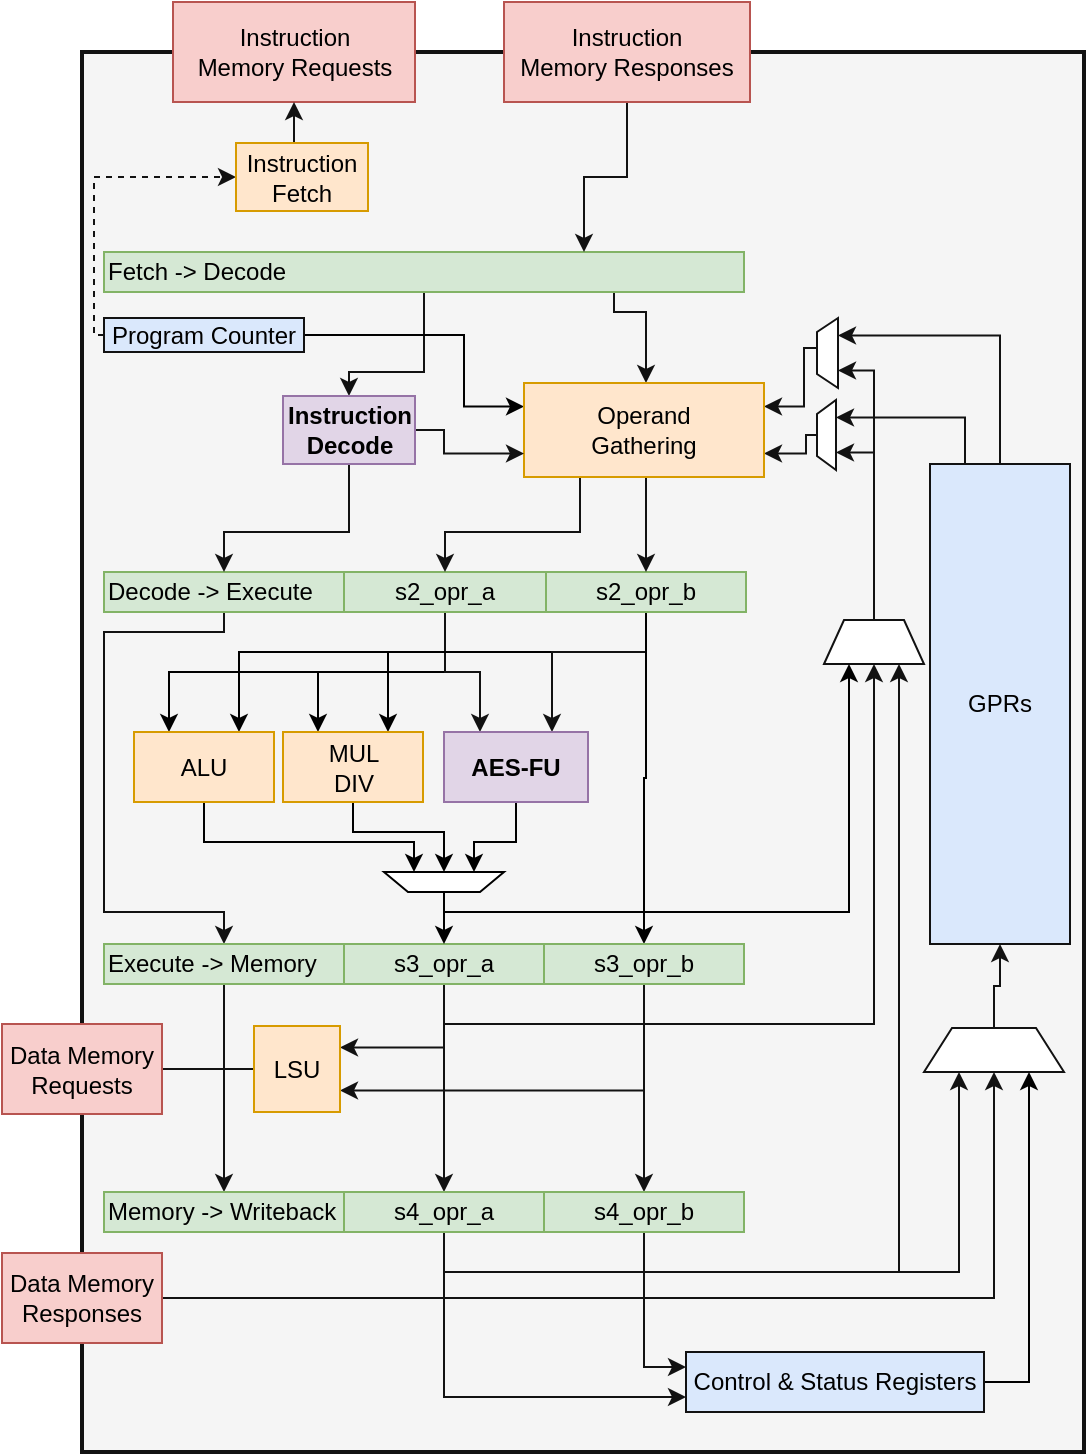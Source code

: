<mxfile version="12.9.3" type="device"><diagram id="CZHQUkZ-xj0VN-0JZ2uL" name="Page-1"><mxGraphModel dx="1422" dy="852" grid="1" gridSize="10" guides="1" tooltips="1" connect="1" arrows="1" fold="1" page="1" pageScale="1" pageWidth="1200" pageHeight="800" math="0" shadow="0"><root><mxCell id="0"/><mxCell id="1" parent="0"/><mxCell id="GCxj3VuQhJiGmiso9Ffn-92" value="" style="rounded=0;whiteSpace=wrap;html=1;strokeWidth=2;fillColor=#f5f5f5;align=left;strokeColor=#121212;fontColor=#333333;" parent="1" vertex="1"><mxGeometry x="129" y="60" width="501" height="700" as="geometry"/></mxCell><mxCell id="Piux-28Qpcoe-0dW6Mhu-33" style="edgeStyle=orthogonalEdgeStyle;rounded=0;orthogonalLoop=1;jettySize=auto;html=1;exitX=0.75;exitY=1;exitDx=0;exitDy=0;strokeColor=#121212;" parent="1" source="GCxj3VuQhJiGmiso9Ffn-1" target="Piux-28Qpcoe-0dW6Mhu-32" edge="1"><mxGeometry relative="1" as="geometry"><Array as="points"><mxPoint x="395" y="190"/><mxPoint x="411" y="190"/></Array></mxGeometry></mxCell><mxCell id="Piux-28Qpcoe-0dW6Mhu-42" style="edgeStyle=orthogonalEdgeStyle;rounded=0;orthogonalLoop=1;jettySize=auto;html=1;exitX=0.5;exitY=1;exitDx=0;exitDy=0;entryX=0.5;entryY=0;entryDx=0;entryDy=0;strokeColor=#121212;" parent="1" source="GCxj3VuQhJiGmiso9Ffn-1" target="Piux-28Qpcoe-0dW6Mhu-41" edge="1"><mxGeometry relative="1" as="geometry"><Array as="points"><mxPoint x="300" y="220"/><mxPoint x="263" y="220"/></Array></mxGeometry></mxCell><mxCell id="GCxj3VuQhJiGmiso9Ffn-1" value="Fetch -&amp;gt; Decode" style="rounded=0;whiteSpace=wrap;html=1;align=left;strokeColor=#82b366;fillColor=#d5e8d4;" parent="1" vertex="1"><mxGeometry x="140" y="160" width="320" height="20" as="geometry"/></mxCell><mxCell id="GCxj3VuQhJiGmiso9Ffn-59" style="edgeStyle=orthogonalEdgeStyle;rounded=0;orthogonalLoop=1;jettySize=auto;html=1;exitX=0.5;exitY=1;exitDx=0;exitDy=0;strokeColor=#121212;entryX=0.5;entryY=0;entryDx=0;entryDy=0;" parent="1" source="GCxj3VuQhJiGmiso9Ffn-2" target="GCxj3VuQhJiGmiso9Ffn-6" edge="1"><mxGeometry relative="1" as="geometry"><Array as="points"><mxPoint x="200" y="350"/><mxPoint x="140" y="350"/><mxPoint x="140" y="490"/><mxPoint x="200" y="490"/></Array></mxGeometry></mxCell><mxCell id="GCxj3VuQhJiGmiso9Ffn-2" value="Decode -&amp;gt; Execute" style="rounded=0;whiteSpace=wrap;html=1;align=left;strokeColor=#82b366;fillColor=#d5e8d4;" parent="1" vertex="1"><mxGeometry x="140" y="320" width="120" height="20" as="geometry"/></mxCell><mxCell id="YfznpI85A1KDoNZVapHy-4" style="edgeStyle=orthogonalEdgeStyle;rounded=0;orthogonalLoop=1;jettySize=auto;html=1;exitX=0.5;exitY=1;exitDx=0;exitDy=0;entryX=0.25;entryY=0;entryDx=0;entryDy=0;" parent="1" source="GCxj3VuQhJiGmiso9Ffn-3" target="Piux-28Qpcoe-0dW6Mhu-3" edge="1"><mxGeometry relative="1" as="geometry"/></mxCell><mxCell id="YfznpI85A1KDoNZVapHy-5" style="edgeStyle=orthogonalEdgeStyle;rounded=0;orthogonalLoop=1;jettySize=auto;html=1;exitX=0.5;exitY=1;exitDx=0;exitDy=0;entryX=0.25;entryY=0;entryDx=0;entryDy=0;" parent="1" source="GCxj3VuQhJiGmiso9Ffn-3" target="Piux-28Qpcoe-0dW6Mhu-7" edge="1"><mxGeometry relative="1" as="geometry"/></mxCell><mxCell id="YfznpI85A1KDoNZVapHy-6" style="edgeStyle=orthogonalEdgeStyle;rounded=0;orthogonalLoop=1;jettySize=auto;html=1;exitX=0.5;exitY=1;exitDx=0;exitDy=0;entryX=0.25;entryY=0;entryDx=0;entryDy=0;fillColor=#f8cecc;strokeColor=#121212;" parent="1" source="GCxj3VuQhJiGmiso9Ffn-3" target="Piux-28Qpcoe-0dW6Mhu-4" edge="1"><mxGeometry relative="1" as="geometry"/></mxCell><mxCell id="GCxj3VuQhJiGmiso9Ffn-3" value="s2_opr_a" style="rounded=0;whiteSpace=wrap;html=1;strokeColor=#82b366;fillColor=#d5e8d4;" parent="1" vertex="1"><mxGeometry x="260" y="320" width="101" height="20" as="geometry"/></mxCell><mxCell id="YfznpI85A1KDoNZVapHy-7" style="edgeStyle=orthogonalEdgeStyle;rounded=0;orthogonalLoop=1;jettySize=auto;html=1;exitX=0.5;exitY=1;exitDx=0;exitDy=0;entryX=0.75;entryY=0;entryDx=0;entryDy=0;" parent="1" source="GCxj3VuQhJiGmiso9Ffn-4" target="Piux-28Qpcoe-0dW6Mhu-3" edge="1"><mxGeometry relative="1" as="geometry"><Array as="points"><mxPoint x="411" y="360"/><mxPoint x="208" y="360"/></Array></mxGeometry></mxCell><mxCell id="YfznpI85A1KDoNZVapHy-8" style="edgeStyle=orthogonalEdgeStyle;rounded=0;orthogonalLoop=1;jettySize=auto;html=1;exitX=0.5;exitY=1;exitDx=0;exitDy=0;entryX=0.75;entryY=0;entryDx=0;entryDy=0;" parent="1" source="GCxj3VuQhJiGmiso9Ffn-4" target="Piux-28Qpcoe-0dW6Mhu-7" edge="1"><mxGeometry relative="1" as="geometry"><Array as="points"><mxPoint x="411" y="360"/><mxPoint x="282" y="360"/></Array></mxGeometry></mxCell><mxCell id="YfznpI85A1KDoNZVapHy-9" style="edgeStyle=orthogonalEdgeStyle;rounded=0;orthogonalLoop=1;jettySize=auto;html=1;exitX=0.5;exitY=1;exitDx=0;exitDy=0;entryX=0.75;entryY=0;entryDx=0;entryDy=0;fillColor=#f8cecc;strokeColor=#121212;" parent="1" source="GCxj3VuQhJiGmiso9Ffn-4" target="Piux-28Qpcoe-0dW6Mhu-4" edge="1"><mxGeometry relative="1" as="geometry"><Array as="points"><mxPoint x="411" y="360"/><mxPoint x="364" y="360"/></Array></mxGeometry></mxCell><mxCell id="YfznpI85A1KDoNZVapHy-21" style="edgeStyle=orthogonalEdgeStyle;rounded=0;orthogonalLoop=1;jettySize=auto;html=1;exitX=0.5;exitY=1;exitDx=0;exitDy=0;entryX=0.5;entryY=0;entryDx=0;entryDy=0;" parent="1" source="GCxj3VuQhJiGmiso9Ffn-4" target="GCxj3VuQhJiGmiso9Ffn-8" edge="1"><mxGeometry relative="1" as="geometry"><mxPoint x="425" y="470" as="targetPoint"/></mxGeometry></mxCell><mxCell id="GCxj3VuQhJiGmiso9Ffn-4" value="s2_opr_b" style="rounded=0;whiteSpace=wrap;html=1;strokeColor=#82b366;fillColor=#d5e8d4;" parent="1" vertex="1"><mxGeometry x="361" y="320" width="100" height="20" as="geometry"/></mxCell><mxCell id="GCxj3VuQhJiGmiso9Ffn-60" style="edgeStyle=orthogonalEdgeStyle;rounded=0;orthogonalLoop=1;jettySize=auto;html=1;exitX=0.5;exitY=1;exitDx=0;exitDy=0;entryX=0.5;entryY=0;entryDx=0;entryDy=0;strokeColor=#121212;" parent="1" source="GCxj3VuQhJiGmiso9Ffn-6" target="GCxj3VuQhJiGmiso9Ffn-10" edge="1"><mxGeometry relative="1" as="geometry"/></mxCell><mxCell id="GCxj3VuQhJiGmiso9Ffn-6" value="Execute -&amp;gt; Memory" style="rounded=0;whiteSpace=wrap;html=1;align=left;strokeColor=#82b366;fillColor=#d5e8d4;" parent="1" vertex="1"><mxGeometry x="140" y="506" width="120" height="20" as="geometry"/></mxCell><mxCell id="GCxj3VuQhJiGmiso9Ffn-32" style="edgeStyle=orthogonalEdgeStyle;rounded=0;orthogonalLoop=1;jettySize=auto;html=1;exitX=0.5;exitY=1;exitDx=0;exitDy=0;fillColor=#f8cecc;strokeColor=#121212;" parent="1" source="GCxj3VuQhJiGmiso9Ffn-7" target="GCxj3VuQhJiGmiso9Ffn-11" edge="1"><mxGeometry relative="1" as="geometry"/></mxCell><mxCell id="GCxj3VuQhJiGmiso9Ffn-49" style="edgeStyle=orthogonalEdgeStyle;rounded=0;orthogonalLoop=1;jettySize=auto;html=1;exitX=0.5;exitY=1;exitDx=0;exitDy=0;entryX=1;entryY=0.25;entryDx=0;entryDy=0;fillColor=#f8cecc;strokeColor=#121212;" parent="1" source="GCxj3VuQhJiGmiso9Ffn-7" target="GCxj3VuQhJiGmiso9Ffn-34" edge="1"><mxGeometry relative="1" as="geometry"/></mxCell><mxCell id="GCxj3VuQhJiGmiso9Ffn-72" style="edgeStyle=orthogonalEdgeStyle;rounded=0;orthogonalLoop=1;jettySize=auto;html=1;exitX=0.5;exitY=1;exitDx=0;exitDy=0;entryX=0.5;entryY=1;entryDx=0;entryDy=0;fillColor=#f8cecc;strokeColor=#121212;" parent="1" source="GCxj3VuQhJiGmiso9Ffn-7" target="GCxj3VuQhJiGmiso9Ffn-66" edge="1"><mxGeometry relative="1" as="geometry"/></mxCell><mxCell id="GCxj3VuQhJiGmiso9Ffn-7" value="s3_opr_a" style="rounded=0;whiteSpace=wrap;html=1;strokeColor=#82b366;fillColor=#d5e8d4;" parent="1" vertex="1"><mxGeometry x="260" y="506" width="100" height="20" as="geometry"/></mxCell><mxCell id="GCxj3VuQhJiGmiso9Ffn-33" style="edgeStyle=orthogonalEdgeStyle;rounded=0;orthogonalLoop=1;jettySize=auto;html=1;exitX=0.5;exitY=1;exitDx=0;exitDy=0;entryX=0.5;entryY=0;entryDx=0;entryDy=0;strokeColor=#121212;fillColor=#f8cecc;" parent="1" source="GCxj3VuQhJiGmiso9Ffn-8" target="GCxj3VuQhJiGmiso9Ffn-12" edge="1"><mxGeometry relative="1" as="geometry"/></mxCell><mxCell id="GCxj3VuQhJiGmiso9Ffn-50" style="edgeStyle=orthogonalEdgeStyle;rounded=0;orthogonalLoop=1;jettySize=auto;html=1;exitX=0.5;exitY=1;exitDx=0;exitDy=0;entryX=1;entryY=0.75;entryDx=0;entryDy=0;fillColor=#f8cecc;strokeColor=#121212;" parent="1" source="GCxj3VuQhJiGmiso9Ffn-8" target="GCxj3VuQhJiGmiso9Ffn-34" edge="1"><mxGeometry relative="1" as="geometry"/></mxCell><mxCell id="GCxj3VuQhJiGmiso9Ffn-8" value="s3_opr_b" style="rounded=0;whiteSpace=wrap;html=1;strokeColor=#82b366;fillColor=#d5e8d4;" parent="1" vertex="1"><mxGeometry x="360" y="506" width="100" height="20" as="geometry"/></mxCell><mxCell id="GCxj3VuQhJiGmiso9Ffn-10" value="Memory -&amp;gt; Writeback" style="rounded=0;whiteSpace=wrap;html=1;align=left;strokeColor=#82b366;fillColor=#d5e8d4;" parent="1" vertex="1"><mxGeometry x="140" y="630" width="120" height="20" as="geometry"/></mxCell><mxCell id="GCxj3VuQhJiGmiso9Ffn-71" style="edgeStyle=orthogonalEdgeStyle;rounded=0;orthogonalLoop=1;jettySize=auto;html=1;exitX=0.5;exitY=1;exitDx=0;exitDy=0;entryX=0.75;entryY=1;entryDx=0;entryDy=0;fillColor=#f8cecc;strokeColor=#121212;" parent="1" source="GCxj3VuQhJiGmiso9Ffn-11" target="GCxj3VuQhJiGmiso9Ffn-66" edge="1"><mxGeometry relative="1" as="geometry"/></mxCell><mxCell id="GCxj3VuQhJiGmiso9Ffn-87" style="edgeStyle=orthogonalEdgeStyle;rounded=0;orthogonalLoop=1;jettySize=auto;html=1;exitX=0.5;exitY=1;exitDx=0;exitDy=0;entryX=0.25;entryY=1;entryDx=0;entryDy=0;fillColor=#f8cecc;strokeColor=#121212;" parent="1" source="GCxj3VuQhJiGmiso9Ffn-11" target="GCxj3VuQhJiGmiso9Ffn-85" edge="1"><mxGeometry relative="1" as="geometry"><mxPoint x="576.25" y="640" as="targetPoint"/></mxGeometry></mxCell><mxCell id="Piux-28Qpcoe-0dW6Mhu-52" style="edgeStyle=orthogonalEdgeStyle;rounded=0;orthogonalLoop=1;jettySize=auto;html=1;exitX=0.5;exitY=1;exitDx=0;exitDy=0;entryX=0;entryY=0.75;entryDx=0;entryDy=0;strokeColor=#121212;" parent="1" source="GCxj3VuQhJiGmiso9Ffn-11" target="Piux-28Qpcoe-0dW6Mhu-50" edge="1"><mxGeometry relative="1" as="geometry"/></mxCell><mxCell id="GCxj3VuQhJiGmiso9Ffn-11" value="s4_opr_a" style="rounded=0;whiteSpace=wrap;html=1;strokeColor=#82b366;fillColor=#d5e8d4;" parent="1" vertex="1"><mxGeometry x="260" y="630" width="100" height="20" as="geometry"/></mxCell><mxCell id="Piux-28Qpcoe-0dW6Mhu-51" style="edgeStyle=orthogonalEdgeStyle;rounded=0;orthogonalLoop=1;jettySize=auto;html=1;exitX=0.5;exitY=1;exitDx=0;exitDy=0;entryX=0;entryY=0.25;entryDx=0;entryDy=0;strokeColor=#121212;" parent="1" source="GCxj3VuQhJiGmiso9Ffn-12" target="Piux-28Qpcoe-0dW6Mhu-50" edge="1"><mxGeometry relative="1" as="geometry"/></mxCell><mxCell id="GCxj3VuQhJiGmiso9Ffn-12" value="s4_opr_b" style="rounded=0;whiteSpace=wrap;html=1;strokeColor=#82b366;fillColor=#d5e8d4;" parent="1" vertex="1"><mxGeometry x="360" y="630" width="100" height="20" as="geometry"/></mxCell><mxCell id="GCxj3VuQhJiGmiso9Ffn-75" style="edgeStyle=orthogonalEdgeStyle;rounded=0;orthogonalLoop=1;jettySize=auto;html=1;exitX=0.25;exitY=0;exitDx=0;exitDy=0;entryX=0.75;entryY=1;entryDx=0;entryDy=0;fillColor=#f8cecc;strokeColor=#121212;" parent="1" source="GCxj3VuQhJiGmiso9Ffn-19" target="GCxj3VuQhJiGmiso9Ffn-68" edge="1"><mxGeometry relative="1" as="geometry"/></mxCell><mxCell id="GCxj3VuQhJiGmiso9Ffn-76" style="edgeStyle=orthogonalEdgeStyle;rounded=0;orthogonalLoop=1;jettySize=auto;html=1;exitX=0.5;exitY=0;exitDx=0;exitDy=0;entryX=0.75;entryY=1;entryDx=0;entryDy=0;fillColor=#f8cecc;strokeColor=#121212;" parent="1" source="GCxj3VuQhJiGmiso9Ffn-19" target="GCxj3VuQhJiGmiso9Ffn-69" edge="1"><mxGeometry relative="1" as="geometry"/></mxCell><mxCell id="GCxj3VuQhJiGmiso9Ffn-19" value="GPRs" style="rounded=0;whiteSpace=wrap;html=1;align=center;fillColor=#dae8fc;strokeColor=#121212;" parent="1" vertex="1"><mxGeometry x="553.0" y="266" width="70" height="240" as="geometry"/></mxCell><mxCell id="GCxj3VuQhJiGmiso9Ffn-51" style="edgeStyle=orthogonalEdgeStyle;rounded=0;orthogonalLoop=1;jettySize=auto;html=1;entryX=1;entryY=0.5;entryDx=0;entryDy=0;fillColor=#f8cecc;strokeColor=#121212;" parent="1" source="GCxj3VuQhJiGmiso9Ffn-34" edge="1"><mxGeometry relative="1" as="geometry"><mxPoint x="160" y="568.5" as="targetPoint"/></mxGeometry></mxCell><mxCell id="GCxj3VuQhJiGmiso9Ffn-34" value="LSU" style="whiteSpace=wrap;html=1;aspect=fixed;align=center;strokeColor=#d79b00;fillColor=#ffe6cc;" parent="1" vertex="1"><mxGeometry x="215" y="547" width="43" height="43" as="geometry"/></mxCell><mxCell id="GCxj3VuQhJiGmiso9Ffn-52" value="Data Memory&lt;br&gt;Requests" style="rounded=0;whiteSpace=wrap;html=1;align=center;strokeColor=#b85450;fillColor=#f8cecc;" parent="1" vertex="1"><mxGeometry x="89" y="546" width="80" height="45" as="geometry"/></mxCell><mxCell id="eDpzbojS35w9JVS2Q2YY-2" style="edgeStyle=orthogonalEdgeStyle;rounded=0;orthogonalLoop=1;jettySize=auto;html=1;exitX=0.5;exitY=0;exitDx=0;exitDy=0;entryX=0.25;entryY=1;entryDx=0;entryDy=0;strokeColor=#121212;" parent="1" source="GCxj3VuQhJiGmiso9Ffn-66" target="GCxj3VuQhJiGmiso9Ffn-68" edge="1"><mxGeometry relative="1" as="geometry"><Array as="points"><mxPoint x="525" y="260"/></Array></mxGeometry></mxCell><mxCell id="eDpzbojS35w9JVS2Q2YY-3" style="edgeStyle=orthogonalEdgeStyle;rounded=0;orthogonalLoop=1;jettySize=auto;html=1;exitX=0.5;exitY=0;exitDx=0;exitDy=0;entryX=0.25;entryY=1;entryDx=0;entryDy=0;strokeColor=#121212;" parent="1" source="GCxj3VuQhJiGmiso9Ffn-66" target="GCxj3VuQhJiGmiso9Ffn-69" edge="1"><mxGeometry relative="1" as="geometry"><Array as="points"><mxPoint x="525" y="219"/></Array></mxGeometry></mxCell><mxCell id="GCxj3VuQhJiGmiso9Ffn-66" value="" style="shape=trapezoid;perimeter=trapezoidPerimeter;whiteSpace=wrap;html=1;align=center;strokeColor=#121212;" parent="1" vertex="1"><mxGeometry x="500" y="344" width="50" height="22" as="geometry"/></mxCell><mxCell id="Piux-28Qpcoe-0dW6Mhu-36" style="edgeStyle=orthogonalEdgeStyle;rounded=0;orthogonalLoop=1;jettySize=auto;html=1;exitX=0.5;exitY=0;exitDx=0;exitDy=0;entryX=1;entryY=0.75;entryDx=0;entryDy=0;fillColor=#f8cecc;strokeColor=#121212;" parent="1" source="GCxj3VuQhJiGmiso9Ffn-68" target="Piux-28Qpcoe-0dW6Mhu-32" edge="1"><mxGeometry relative="1" as="geometry"><Array as="points"><mxPoint x="491" y="252"/><mxPoint x="491" y="261"/></Array></mxGeometry></mxCell><mxCell id="GCxj3VuQhJiGmiso9Ffn-68" value="" style="shape=trapezoid;perimeter=trapezoidPerimeter;whiteSpace=wrap;html=1;align=center;rotation=-90;strokeColor=#121212;" parent="1" vertex="1"><mxGeometry x="483.75" y="246.75" width="35" height="9.5" as="geometry"/></mxCell><mxCell id="Piux-28Qpcoe-0dW6Mhu-35" style="edgeStyle=orthogonalEdgeStyle;rounded=0;orthogonalLoop=1;jettySize=auto;html=1;exitX=0.5;exitY=0;exitDx=0;exitDy=0;entryX=1;entryY=0.25;entryDx=0;entryDy=0;fillColor=#f8cecc;strokeColor=#121212;" parent="1" source="GCxj3VuQhJiGmiso9Ffn-69" target="Piux-28Qpcoe-0dW6Mhu-32" edge="1"><mxGeometry relative="1" as="geometry"><Array as="points"><mxPoint x="506" y="208"/><mxPoint x="490" y="208"/><mxPoint x="490" y="219"/></Array></mxGeometry></mxCell><mxCell id="GCxj3VuQhJiGmiso9Ffn-69" value="" style="shape=trapezoid;perimeter=trapezoidPerimeter;whiteSpace=wrap;html=1;align=center;rotation=-90;strokeColor=#121212;" parent="1" vertex="1"><mxGeometry x="484.25" y="205.25" width="35" height="10.5" as="geometry"/></mxCell><mxCell id="GCxj3VuQhJiGmiso9Ffn-88" style="edgeStyle=orthogonalEdgeStyle;rounded=0;orthogonalLoop=1;jettySize=auto;html=1;exitX=1;exitY=0.5;exitDx=0;exitDy=0;fillColor=#f8cecc;strokeColor=#121212;entryX=0.5;entryY=1;entryDx=0;entryDy=0;" parent="1" source="GCxj3VuQhJiGmiso9Ffn-84" target="GCxj3VuQhJiGmiso9Ffn-85" edge="1"><mxGeometry relative="1" as="geometry"><mxPoint x="585" y="640" as="targetPoint"/></mxGeometry></mxCell><mxCell id="GCxj3VuQhJiGmiso9Ffn-84" value="Data Memory&lt;br&gt;Responses" style="rounded=0;whiteSpace=wrap;html=1;align=center;strokeColor=#b85450;fillColor=#f8cecc;" parent="1" vertex="1"><mxGeometry x="89" y="660.5" width="80" height="45" as="geometry"/></mxCell><mxCell id="GCxj3VuQhJiGmiso9Ffn-86" style="edgeStyle=orthogonalEdgeStyle;rounded=0;orthogonalLoop=1;jettySize=auto;html=1;exitX=0.5;exitY=0;exitDx=0;exitDy=0;entryX=0.5;entryY=1;entryDx=0;entryDy=0;fillColor=#f8cecc;strokeColor=#121212;" parent="1" source="GCxj3VuQhJiGmiso9Ffn-85" target="GCxj3VuQhJiGmiso9Ffn-19" edge="1"><mxGeometry relative="1" as="geometry"/></mxCell><mxCell id="GCxj3VuQhJiGmiso9Ffn-85" value="" style="shape=trapezoid;perimeter=trapezoidPerimeter;whiteSpace=wrap;html=1;align=center;rotation=0;strokeColor=#121212;" parent="1" vertex="1"><mxGeometry x="550" y="548" width="70" height="22" as="geometry"/></mxCell><mxCell id="Piux-28Qpcoe-0dW6Mhu-49" style="edgeStyle=orthogonalEdgeStyle;rounded=0;orthogonalLoop=1;jettySize=auto;html=1;exitX=0;exitY=0.5;exitDx=0;exitDy=0;entryX=0;entryY=0.5;entryDx=0;entryDy=0;dashed=1;strokeColor=#121212;" parent="1" source="Piux-28Qpcoe-0dW6Mhu-2" target="Piux-28Qpcoe-0dW6Mhu-45" edge="1"><mxGeometry relative="1" as="geometry"><Array as="points"><mxPoint x="135" y="202"/><mxPoint x="135" y="123"/></Array></mxGeometry></mxCell><mxCell id="WF6BkKz8lpOaiYUvejHZ-6" style="edgeStyle=orthogonalEdgeStyle;rounded=0;orthogonalLoop=1;jettySize=auto;html=1;exitX=1;exitY=0.5;exitDx=0;exitDy=0;entryX=0;entryY=0.25;entryDx=0;entryDy=0;" parent="1" source="Piux-28Qpcoe-0dW6Mhu-2" target="Piux-28Qpcoe-0dW6Mhu-32" edge="1"><mxGeometry relative="1" as="geometry"><Array as="points"><mxPoint x="320" y="202"/><mxPoint x="320" y="237"/></Array></mxGeometry></mxCell><mxCell id="Piux-28Qpcoe-0dW6Mhu-2" value="Program Counter" style="rounded=0;whiteSpace=wrap;html=1;fillColor=#dae8fc;strokeColor=#121212;" parent="1" vertex="1"><mxGeometry x="140" y="193" width="100" height="17" as="geometry"/></mxCell><mxCell id="YfznpI85A1KDoNZVapHy-15" style="edgeStyle=orthogonalEdgeStyle;rounded=0;orthogonalLoop=1;jettySize=auto;html=1;exitX=0.5;exitY=1;exitDx=0;exitDy=0;entryX=0.75;entryY=1;entryDx=0;entryDy=0;" parent="1" source="Piux-28Qpcoe-0dW6Mhu-3" target="YfznpI85A1KDoNZVapHy-13" edge="1"><mxGeometry relative="1" as="geometry"><Array as="points"><mxPoint x="190" y="455"/><mxPoint x="295" y="455"/></Array></mxGeometry></mxCell><mxCell id="Piux-28Qpcoe-0dW6Mhu-3" value="ALU" style="rounded=0;whiteSpace=wrap;html=1;strokeColor=#d79b00;fillColor=#ffe6cc;" parent="1" vertex="1"><mxGeometry x="155" y="400" width="70" height="35" as="geometry"/></mxCell><mxCell id="X82EPCpcbvfnft0zSIEk-1" style="edgeStyle=orthogonalEdgeStyle;rounded=0;orthogonalLoop=1;jettySize=auto;html=1;exitX=0.5;exitY=1;exitDx=0;exitDy=0;entryX=0.25;entryY=1;entryDx=0;entryDy=0;" parent="1" source="Piux-28Qpcoe-0dW6Mhu-4" target="YfznpI85A1KDoNZVapHy-13" edge="1"><mxGeometry relative="1" as="geometry"/></mxCell><mxCell id="Piux-28Qpcoe-0dW6Mhu-4" value="AES-FU&lt;br&gt;" style="rounded=0;whiteSpace=wrap;html=1;fillColor=#e1d5e7;strokeColor=#9673a6;fontStyle=1" parent="1" vertex="1"><mxGeometry x="310" y="400" width="72" height="35" as="geometry"/></mxCell><mxCell id="YfznpI85A1KDoNZVapHy-17" style="edgeStyle=orthogonalEdgeStyle;rounded=0;orthogonalLoop=1;jettySize=auto;html=1;exitX=0.5;exitY=1;exitDx=0;exitDy=0;entryX=0.5;entryY=1;entryDx=0;entryDy=0;" parent="1" source="Piux-28Qpcoe-0dW6Mhu-7" target="YfznpI85A1KDoNZVapHy-13" edge="1"><mxGeometry relative="1" as="geometry"><Array as="points"><mxPoint x="265" y="450"/><mxPoint x="310" y="450"/></Array></mxGeometry></mxCell><mxCell id="Piux-28Qpcoe-0dW6Mhu-7" value="MUL&lt;br&gt;DIV" style="rounded=0;whiteSpace=wrap;html=1;strokeColor=#d79b00;fillColor=#ffe6cc;" parent="1" vertex="1"><mxGeometry x="229.5" y="400" width="70" height="35" as="geometry"/></mxCell><mxCell id="Piux-28Qpcoe-0dW6Mhu-25" style="edgeStyle=orthogonalEdgeStyle;rounded=0;orthogonalLoop=1;jettySize=auto;html=1;exitX=0.5;exitY=1;exitDx=0;exitDy=0;entryX=0.75;entryY=0;entryDx=0;entryDy=0;strokeColor=#121212;" parent="1" source="Piux-28Qpcoe-0dW6Mhu-24" target="GCxj3VuQhJiGmiso9Ffn-1" edge="1"><mxGeometry relative="1" as="geometry"><mxPoint x="318.667" y="120.333" as="sourcePoint"/></mxGeometry></mxCell><mxCell id="Piux-28Qpcoe-0dW6Mhu-24" value="Instruction&lt;br&gt;Memory Responses" style="rounded=0;whiteSpace=wrap;html=1;strokeColor=#b85450;fillColor=#f8cecc;" parent="1" vertex="1"><mxGeometry x="340" y="35" width="123" height="50" as="geometry"/></mxCell><mxCell id="Piux-28Qpcoe-0dW6Mhu-29" value="Instruction&lt;br&gt;Memory Requests" style="rounded=0;whiteSpace=wrap;html=1;strokeColor=#b85450;fillColor=#f8cecc;" parent="1" vertex="1"><mxGeometry x="174.5" y="35" width="121" height="50" as="geometry"/></mxCell><mxCell id="Piux-28Qpcoe-0dW6Mhu-38" style="edgeStyle=orthogonalEdgeStyle;rounded=0;orthogonalLoop=1;jettySize=auto;html=1;exitX=0.5;exitY=1;exitDx=0;exitDy=0;entryX=0.5;entryY=0;entryDx=0;entryDy=0;fillColor=#f8cecc;strokeColor=#121212;" parent="1" source="Piux-28Qpcoe-0dW6Mhu-32" target="GCxj3VuQhJiGmiso9Ffn-4" edge="1"><mxGeometry relative="1" as="geometry"><Array as="points"><mxPoint x="411" y="254"/></Array></mxGeometry></mxCell><mxCell id="Piux-28Qpcoe-0dW6Mhu-39" style="edgeStyle=orthogonalEdgeStyle;rounded=0;orthogonalLoop=1;jettySize=auto;html=1;exitX=0.25;exitY=1;exitDx=0;exitDy=0;entryX=0.5;entryY=0;entryDx=0;entryDy=0;fillColor=#f8cecc;strokeColor=#121212;" parent="1" source="Piux-28Qpcoe-0dW6Mhu-32" target="GCxj3VuQhJiGmiso9Ffn-3" edge="1"><mxGeometry relative="1" as="geometry"><Array as="points"><mxPoint x="378" y="300"/><mxPoint x="311" y="300"/></Array></mxGeometry></mxCell><mxCell id="Piux-28Qpcoe-0dW6Mhu-32" value="Operand&lt;br&gt;Gathering" style="rounded=0;whiteSpace=wrap;html=1;strokeColor=#d79b00;fillColor=#ffe6cc;" parent="1" vertex="1"><mxGeometry x="350" y="225.5" width="120" height="47" as="geometry"/></mxCell><mxCell id="Piux-28Qpcoe-0dW6Mhu-43" style="edgeStyle=orthogonalEdgeStyle;rounded=0;orthogonalLoop=1;jettySize=auto;html=1;exitX=1;exitY=0.5;exitDx=0;exitDy=0;entryX=0;entryY=0.75;entryDx=0;entryDy=0;strokeColor=#121212;" parent="1" source="Piux-28Qpcoe-0dW6Mhu-41" target="Piux-28Qpcoe-0dW6Mhu-32" edge="1"><mxGeometry relative="1" as="geometry"><Array as="points"><mxPoint x="310" y="249"/><mxPoint x="310" y="261"/></Array></mxGeometry></mxCell><mxCell id="Piux-28Qpcoe-0dW6Mhu-44" style="edgeStyle=orthogonalEdgeStyle;rounded=0;orthogonalLoop=1;jettySize=auto;html=1;exitX=0.5;exitY=1;exitDx=0;exitDy=0;entryX=0.5;entryY=0;entryDx=0;entryDy=0;strokeColor=#121212;" parent="1" source="Piux-28Qpcoe-0dW6Mhu-41" target="GCxj3VuQhJiGmiso9Ffn-2" edge="1"><mxGeometry relative="1" as="geometry"><Array as="points"><mxPoint x="263" y="300"/><mxPoint x="200" y="300"/></Array></mxGeometry></mxCell><mxCell id="Piux-28Qpcoe-0dW6Mhu-41" value="&lt;div&gt;Instruction&lt;/div&gt;&lt;div&gt;Decode&lt;br&gt;&lt;/div&gt;" style="rounded=0;whiteSpace=wrap;html=1;strokeColor=#9673a6;fillColor=#e1d5e7;fontStyle=1" parent="1" vertex="1"><mxGeometry x="229.5" y="232" width="66" height="34" as="geometry"/></mxCell><mxCell id="Piux-28Qpcoe-0dW6Mhu-46" style="edgeStyle=orthogonalEdgeStyle;rounded=0;orthogonalLoop=1;jettySize=auto;html=1;exitX=0.5;exitY=0;exitDx=0;exitDy=0;entryX=0.5;entryY=1;entryDx=0;entryDy=0;strokeColor=#121212;" parent="1" source="Piux-28Qpcoe-0dW6Mhu-45" target="Piux-28Qpcoe-0dW6Mhu-29" edge="1"><mxGeometry relative="1" as="geometry"/></mxCell><mxCell id="Piux-28Qpcoe-0dW6Mhu-45" value="Instruction Fetch" style="rounded=0;whiteSpace=wrap;html=1;strokeColor=#d79b00;fillColor=#ffe6cc;" parent="1" vertex="1"><mxGeometry x="206" y="105.5" width="66" height="34" as="geometry"/></mxCell><mxCell id="WF6BkKz8lpOaiYUvejHZ-2" style="edgeStyle=orthogonalEdgeStyle;rounded=0;orthogonalLoop=1;jettySize=auto;html=1;exitX=1;exitY=0.5;exitDx=0;exitDy=0;entryX=0.75;entryY=1;entryDx=0;entryDy=0;" parent="1" source="Piux-28Qpcoe-0dW6Mhu-50" target="GCxj3VuQhJiGmiso9Ffn-85" edge="1"><mxGeometry relative="1" as="geometry"/></mxCell><mxCell id="Piux-28Qpcoe-0dW6Mhu-50" value="Control &amp;amp; Status Registers" style="rounded=0;whiteSpace=wrap;html=1;fillColor=#dae8fc;strokeColor=#121212;" parent="1" vertex="1"><mxGeometry x="431" y="710" width="149" height="30" as="geometry"/></mxCell><mxCell id="YfznpI85A1KDoNZVapHy-14" style="edgeStyle=orthogonalEdgeStyle;rounded=0;orthogonalLoop=1;jettySize=auto;html=1;exitX=0.5;exitY=0;exitDx=0;exitDy=0;entryX=0.5;entryY=0;entryDx=0;entryDy=0;" parent="1" source="YfznpI85A1KDoNZVapHy-13" target="GCxj3VuQhJiGmiso9Ffn-7" edge="1"><mxGeometry relative="1" as="geometry"/></mxCell><mxCell id="YfznpI85A1KDoNZVapHy-19" style="edgeStyle=orthogonalEdgeStyle;rounded=0;orthogonalLoop=1;jettySize=auto;html=1;exitX=0.5;exitY=0;exitDx=0;exitDy=0;entryX=0.25;entryY=1;entryDx=0;entryDy=0;" parent="1" source="YfznpI85A1KDoNZVapHy-13" target="GCxj3VuQhJiGmiso9Ffn-66" edge="1"><mxGeometry relative="1" as="geometry"><Array as="points"><mxPoint x="310" y="490"/><mxPoint x="513" y="490"/></Array></mxGeometry></mxCell><mxCell id="YfznpI85A1KDoNZVapHy-13" value="" style="shape=trapezoid;perimeter=trapezoidPerimeter;whiteSpace=wrap;html=1;rotation=-180;" parent="1" vertex="1"><mxGeometry x="280" y="470" width="60" height="10" as="geometry"/></mxCell></root></mxGraphModel></diagram></mxfile>